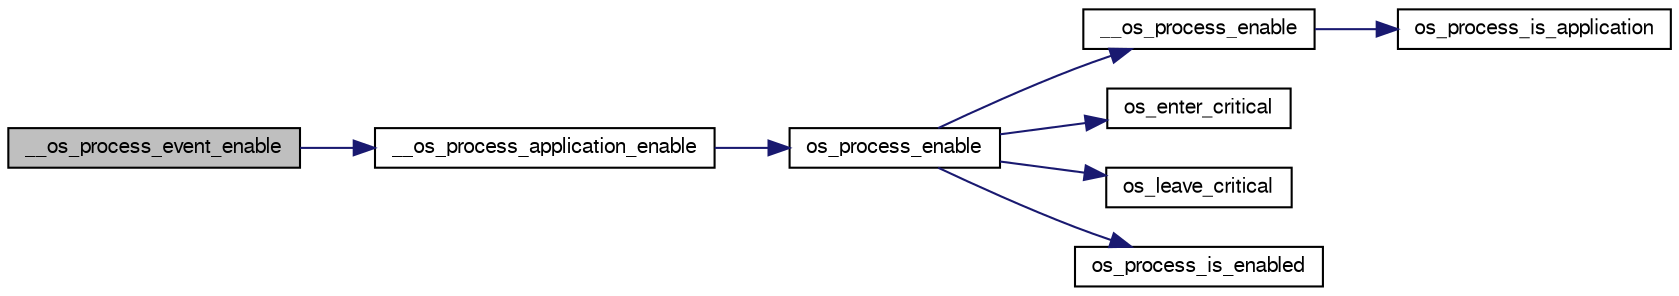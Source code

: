 digraph G
{
  edge [fontname="FreeSans",fontsize="10",labelfontname="FreeSans",labelfontsize="10"];
  node [fontname="FreeSans",fontsize="10",shape=record];
  rankdir=LR;
  Node1 [label="__os_process_event_enable",height=0.2,width=0.4,color="black", fillcolor="grey75", style="filled" fontcolor="black"];
  Node1 -> Node2 [color="midnightblue",fontsize="10",style="solid",fontname="FreeSans"];
  Node2 [label="__os_process_application_enable",height=0.2,width=0.4,color="black", fillcolor="white", style="filled",URL="$group__group__os__internal__api.html#gae5be3214104fb39d793100cca34689b5",tooltip="Enable the application process."];
  Node2 -> Node3 [color="midnightblue",fontsize="10",style="solid",fontname="FreeSans"];
  Node3 [label="os_process_enable",height=0.2,width=0.4,color="black", fillcolor="white", style="filled",URL="$group__group__os__public__api.html#gae0e13a019be1d8bfa29bae998ad20def",tooltip="Enable the execution a process."];
  Node3 -> Node4 [color="midnightblue",fontsize="10",style="solid",fontname="FreeSans"];
  Node4 [label="__os_process_enable",height=0.2,width=0.4,color="black", fillcolor="white", style="filled",URL="$group__group__os__internal__api.html#gadbbc7ac6ede447e46f3abd0b43cf7279"];
  Node4 -> Node5 [color="midnightblue",fontsize="10",style="solid",fontname="FreeSans"];
  Node5 [label="os_process_is_application",height=0.2,width=0.4,color="black", fillcolor="white", style="filled",URL="$group__group__os__public__api.html#gaa2a70f2f4c0f8d7ebbb5589b2c5bce7f",tooltip="Check if a process is the application process."];
  Node3 -> Node6 [color="midnightblue",fontsize="10",style="solid",fontname="FreeSans"];
  Node6 [label="os_enter_critical",height=0.2,width=0.4,color="black", fillcolor="white", style="filled",URL="$group__os__port__group.html#ga8c5be06e8a791ac257e372d19a41e527",tooltip="Start of a critical code region. Preemptive context switches cannot occur when in a critical region..."];
  Node3 -> Node7 [color="midnightblue",fontsize="10",style="solid",fontname="FreeSans"];
  Node7 [label="os_leave_critical",height=0.2,width=0.4,color="black", fillcolor="white", style="filled",URL="$group__os__port__group.html#ga1ed5e871f1b9707aafedd8f97d9d6524",tooltip="Exit a critical code region. ."];
  Node3 -> Node8 [color="midnightblue",fontsize="10",style="solid",fontname="FreeSans"];
  Node8 [label="os_process_is_enabled",height=0.2,width=0.4,color="black", fillcolor="white", style="filled",URL="$group__group__os__public__api.html#gaa0ef4301dd6970eb16d4afd6f66e5f67",tooltip="Check wether a process is enabled or not."];
}

